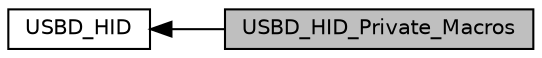 digraph "USBD_HID_Private_Macros"
{
  edge [fontname="Helvetica",fontsize="10",labelfontname="Helvetica",labelfontsize="10"];
  node [fontname="Helvetica",fontsize="10",shape=record];
  rankdir=LR;
  Node1 [label="USBD_HID",height=0.2,width=0.4,color="black", fillcolor="white", style="filled",URL="$group___u_s_b_d___h_i_d.html",tooltip="This file is the Header file for usbd_hid.c. "];
  Node0 [label="USBD_HID_Private_Macros",height=0.2,width=0.4,color="black", fillcolor="grey75", style="filled", fontcolor="black"];
  Node1->Node0 [shape=plaintext, dir="back", style="solid"];
}
